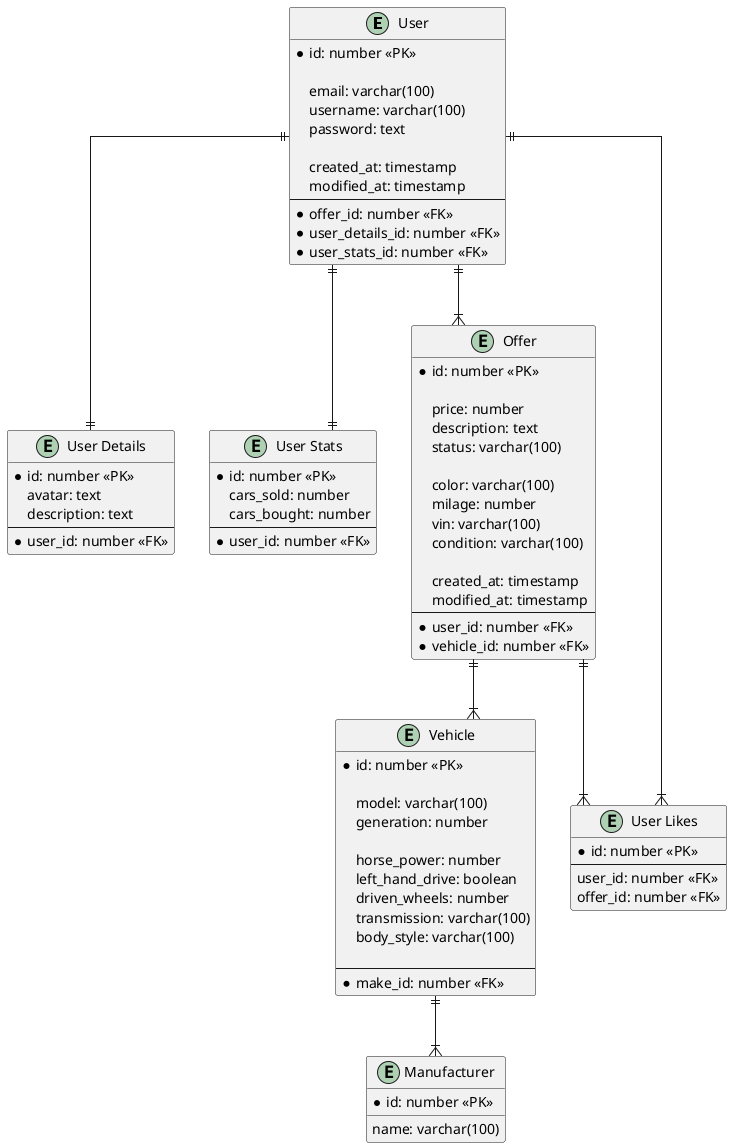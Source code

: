 @startuml

' hide the spot
' hide circle

' avoid problems with angled crows feet
skinparam linetype ortho

entity "User" as user {
    *id: number <<PK>>

    email: varchar(100)
    username: varchar(100)
    password: text

    created_at: timestamp
    modified_at: timestamp
    ---
    *offer_id: number <<FK>>
    *user_details_id: number <<FK>>
    *user_stats_id: number <<FK>>
}

entity "User Details" as user_profile {
    *id: number <<PK>>
    avatar: text
    description: text
    ---
    *user_id: number <<FK>>
}

entity "User Stats" as user_stats {
    *id: number <<PK>>
    cars_sold: number
    cars_bought: number
    ---
    *user_id: number <<FK>>
}

entity "Offer" as offer {
    *id: number <<PK>>

    price: number
    description: text
    status: varchar(100)
    
    color: varchar(100)
    milage: number
    vin: varchar(100)
    condition: varchar(100)

    created_at: timestamp
    modified_at: timestamp
    --
    *user_id: number <<FK>>
    *vehicle_id: number <<FK>>
}

entity "Vehicle" as vehicle {
    *id: number <<PK>>

    model: varchar(100)
    generation: number

    horse_power: number
    left_hand_drive: boolean
    driven_wheels: number
    transmission: varchar(100)
    body_style: varchar(100)

    ---
    *make_id: number <<FK>>
}

entity "Manufacturer" as manufacturer {
    *id: number <<PK>>
    name: varchar(100)
}

user ||--|{ offer
user ||--|| user_profile
user ||--|| user_stats
offer ||--|{ vehicle
vehicle ||--|{ manufacturer

' Join tables

entity "User Likes" as user_likes {
    *id: number <<PK>>
    ---
    user_id: number <<FK>>
    offer_id: number <<FK>>
}

user ||--|{ user_likes
offer ||--|{ user_likes

@enduml